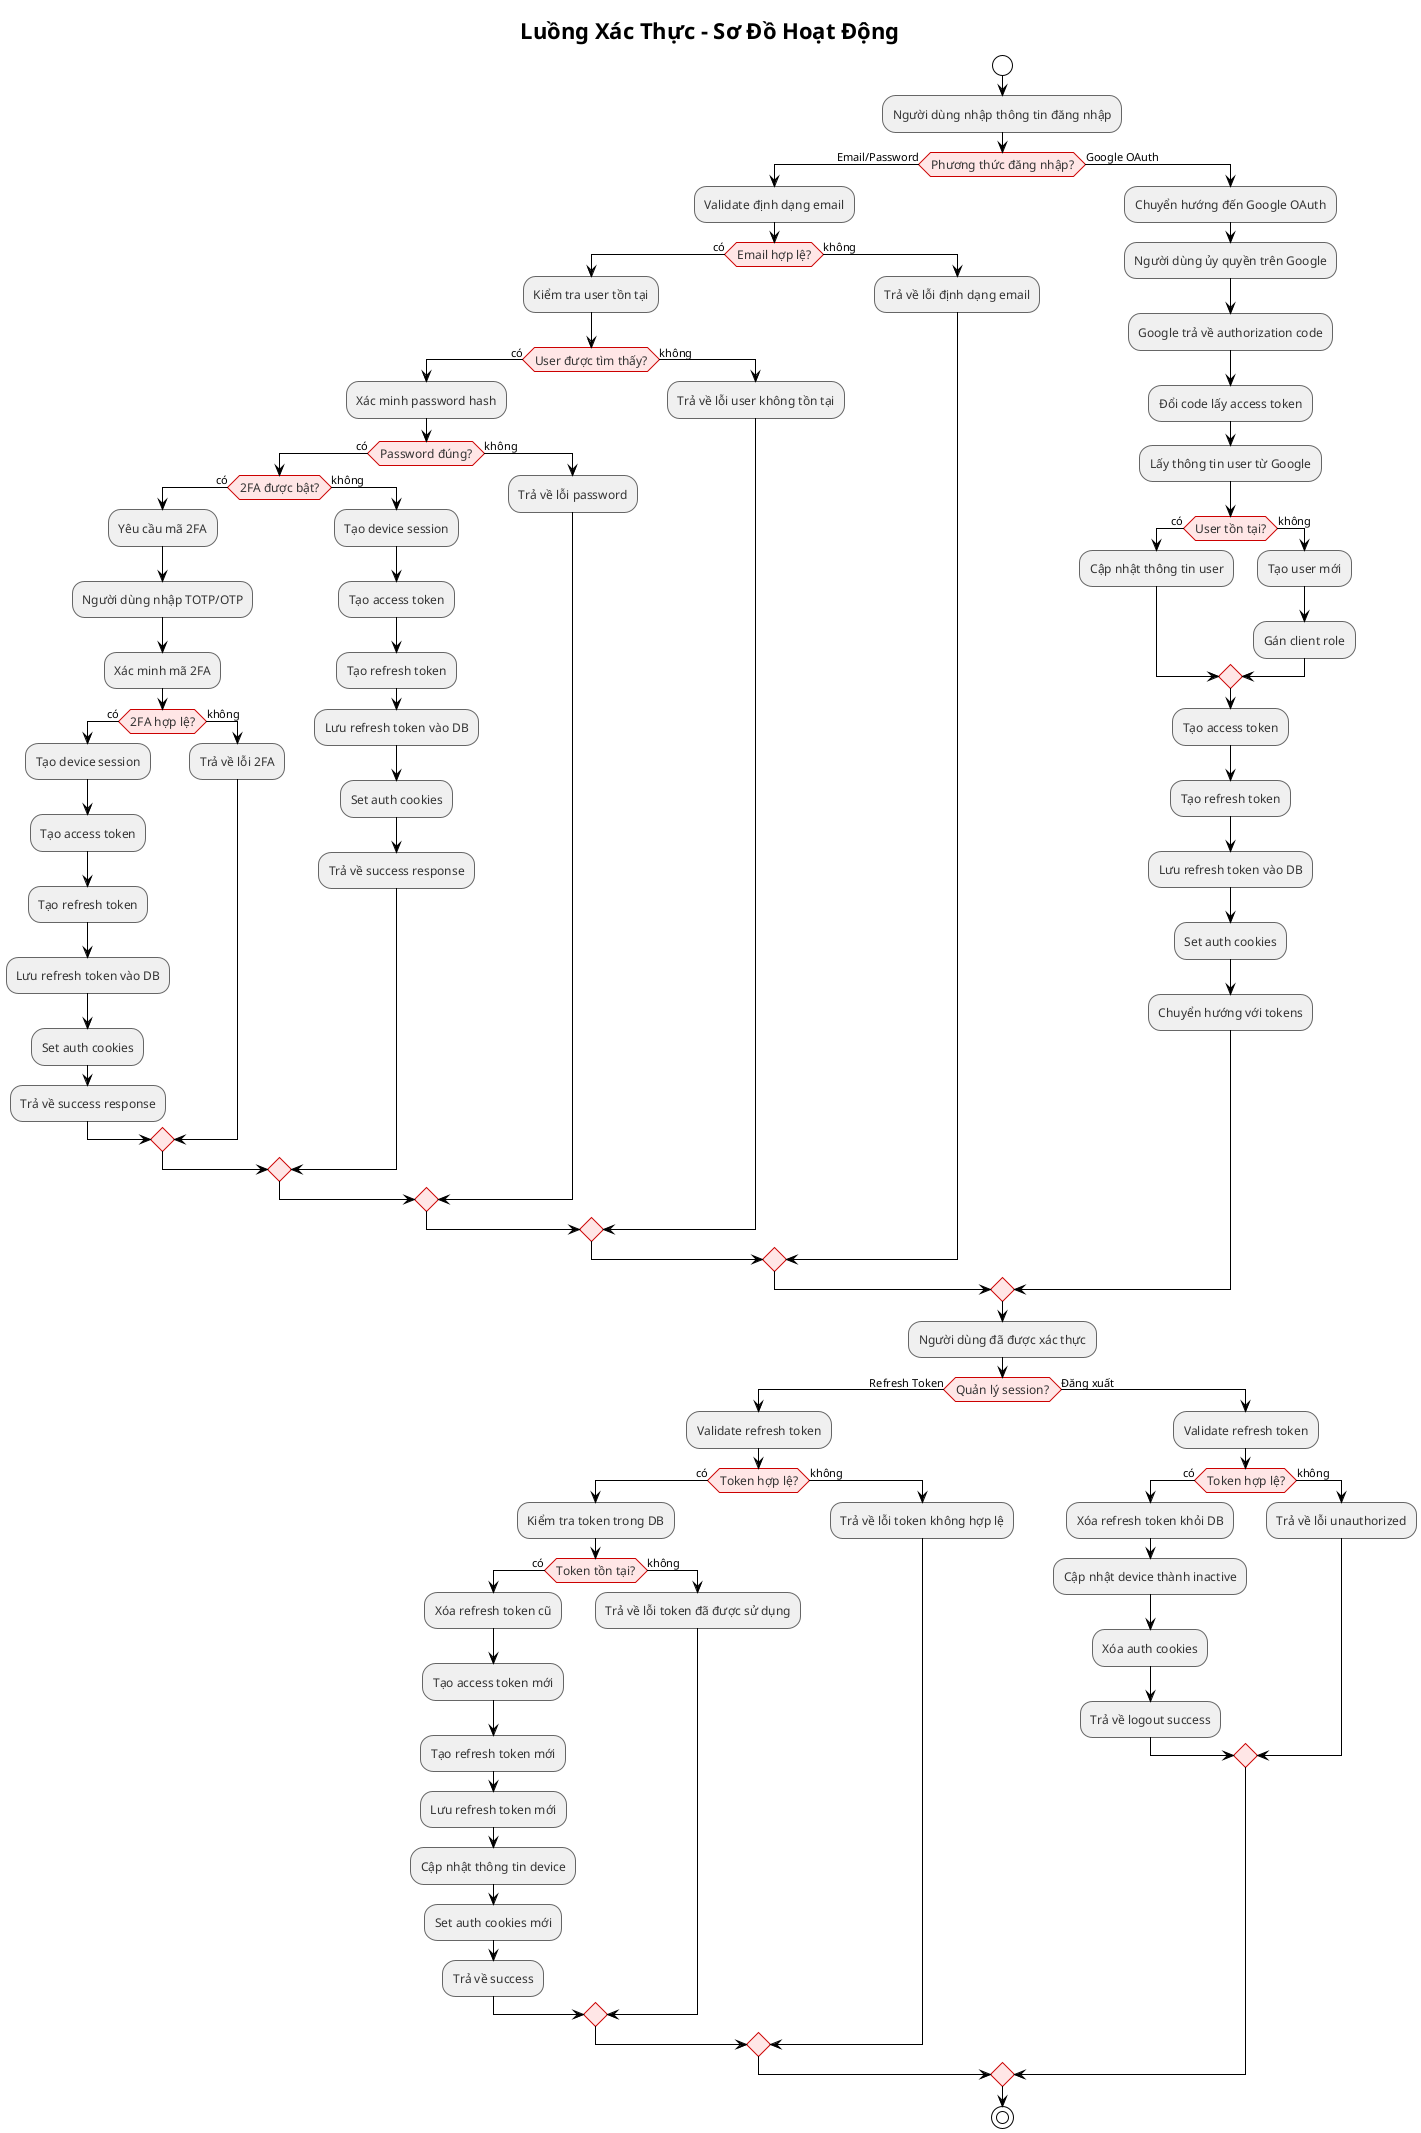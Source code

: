 @startuml Auth Activity Diagram
!theme plain
skinparam backgroundColor #FFFFFF
skinparam activityFontSize 12
skinparam activityFontColor #333333
skinparam activityBorderColor #666666
skinparam activityBackgroundColor #F0F0F0
skinparam activityDiamondBackgroundColor #FFE6E6
skinparam activityDiamondBorderColor #CC0000

title Luồng Xác Thực - Sơ Đồ Hoạt Động

start

:Người dùng nhập thông tin đăng nhập;

if (Phương thức đăng nhập?) then (Email/Password)
  :Validate định dạng email;
  if (Email hợp lệ?) then (có)
    :Kiểm tra user tồn tại;
    if (User được tìm thấy?) then (có)
      :Xác minh password hash;
      if (Password đúng?) then (có)
        if (2FA được bật?) then (có)
          :Yêu cầu mã 2FA;
          :Người dùng nhập TOTP/OTP;
          :Xác minh mã 2FA;
          if (2FA hợp lệ?) then (có)
            :Tạo device session;
            :Tạo access token;
            :Tạo refresh token;
            :Lưu refresh token vào DB;
            :Set auth cookies;
            :Trả về success response;
          else (không)
            :Trả về lỗi 2FA;
          endif
        else (không)
          :Tạo device session;
          :Tạo access token;
          :Tạo refresh token;
          :Lưu refresh token vào DB;
          :Set auth cookies;
          :Trả về success response;
        endif
      else (không)
        :Trả về lỗi password;
      endif
    else (không)
      :Trả về lỗi user không tồn tại;
    endif
  else (không)
    :Trả về lỗi định dạng email;
  endif

else (Google OAuth)
  :Chuyển hướng đến Google OAuth;
  :Người dùng ủy quyền trên Google;
  :Google trả về authorization code;
  :Đổi code lấy access token;
  :Lấy thông tin user từ Google;
  if (User tồn tại?) then (có)
    :Cập nhật thông tin user;
  else (không)
    :Tạo user mới;
    :Gán client role;
  endif
  :Tạo access token;
  :Tạo refresh token;
  :Lưu refresh token vào DB;
  :Set auth cookies;
  :Chuyển hướng với tokens;
endif

:Người dùng đã được xác thực;

if (Quản lý session?) then (Refresh Token)
  :Validate refresh token;
  if (Token hợp lệ?) then (có)
    :Kiểm tra token trong DB;
    if (Token tồn tại?) then (có)
      :Xóa refresh token cũ;
      :Tạo access token mới;
      :Tạo refresh token mới;
      :Lưu refresh token mới;
      :Cập nhật thông tin device;
      :Set auth cookies mới;
      :Trả về success;
    else (không)
      :Trả về lỗi token đã được sử dụng;
    endif
  else (không)
    :Trả về lỗi token không hợp lệ;
  endif

else (Đăng xuất)
  :Validate refresh token;
  if (Token hợp lệ?) then (có)
    :Xóa refresh token khỏi DB;
    :Cập nhật device thành inactive;
    :Xóa auth cookies;
    :Trả về logout success;
  else (không)
    :Trả về lỗi unauthorized;
  endif
endif

stop

@enduml
